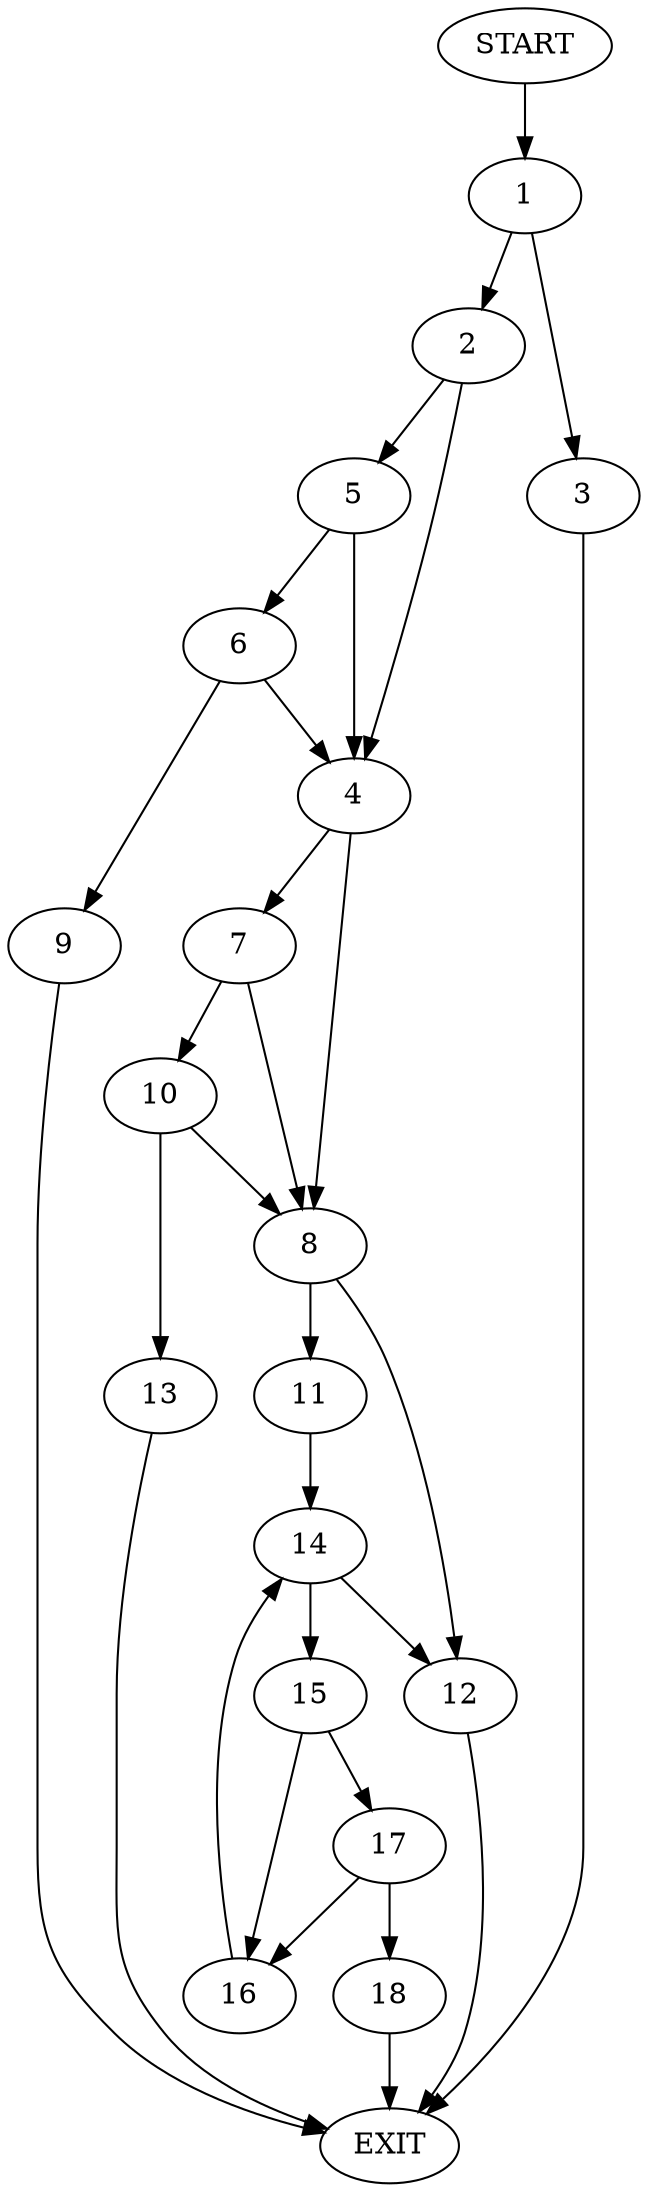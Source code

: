 digraph {
0 [label="START"]
19 [label="EXIT"]
0 -> 1
1 -> 2
1 -> 3
3 -> 19
2 -> 4
2 -> 5
5 -> 6
5 -> 4
4 -> 7
4 -> 8
6 -> 4
6 -> 9
9 -> 19
7 -> 10
7 -> 8
8 -> 11
8 -> 12
10 -> 13
10 -> 8
13 -> 19
12 -> 19
11 -> 14
14 -> 12
14 -> 15
15 -> 16
15 -> 17
16 -> 14
17 -> 16
17 -> 18
18 -> 19
}
